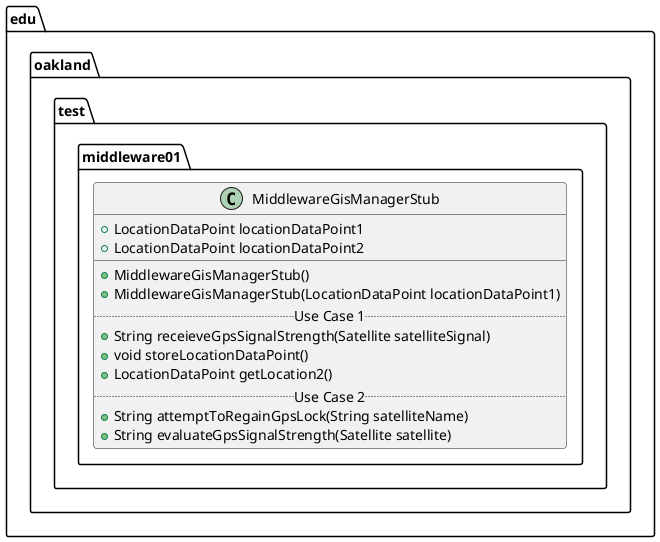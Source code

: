 @startuml MiddlewareGisManagerStub

package edu.oakland.test.middleware01 {
    class MiddlewareGisManagerStub {
        + LocationDataPoint locationDataPoint1
        + LocationDataPoint locationDataPoint2
        __
        + MiddlewareGisManagerStub()
        + MiddlewareGisManagerStub(LocationDataPoint locationDataPoint1)
        .. Use Case 1 ..
        + String receieveGpsSignalStrength(Satellite satelliteSignal)
        + void storeLocationDataPoint()
        + LocationDataPoint getLocation2()
        .. Use Case 2 ..
        + String attemptToRegainGpsLock(String satelliteName)
        + String evaluateGpsSignalStrength(Satellite satellite)
    }
}

@enduml